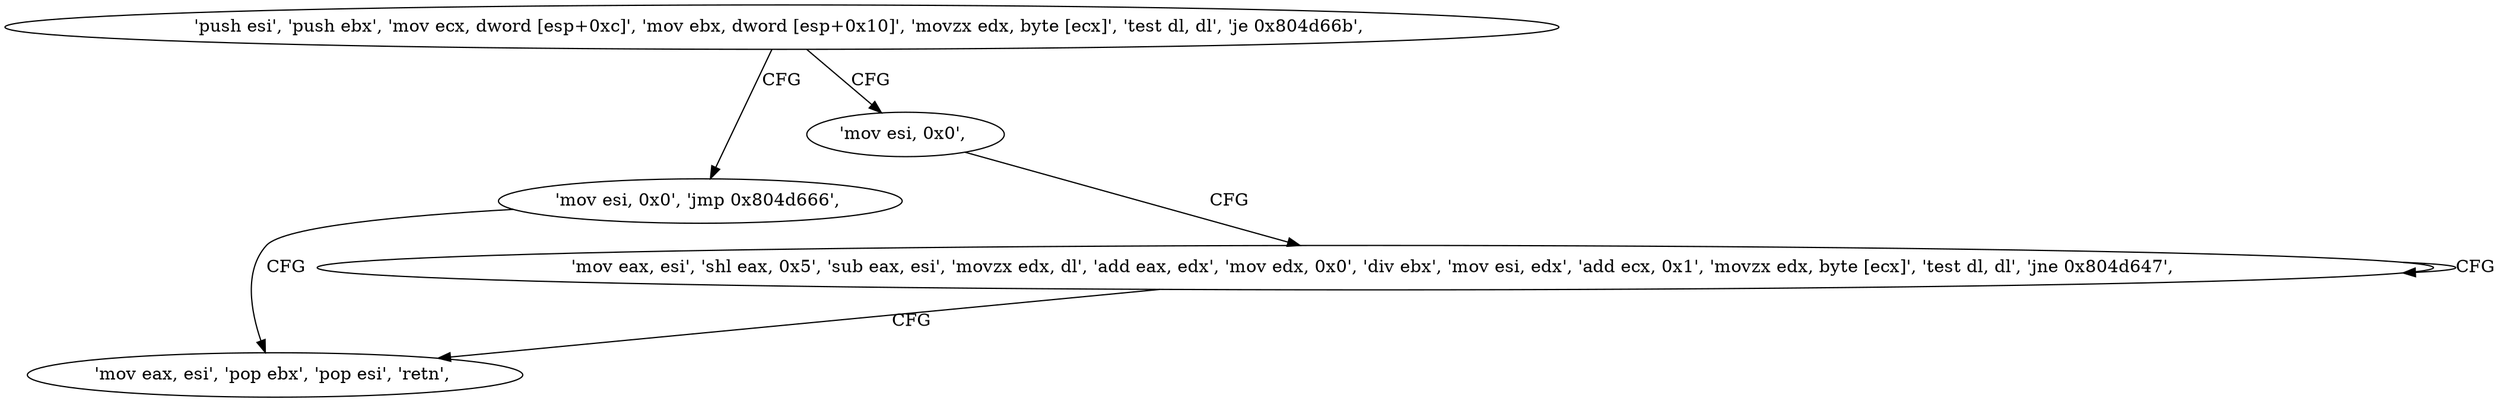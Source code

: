 digraph "func" {
"134534705" [label = "'push esi', 'push ebx', 'mov ecx, dword [esp+0xc]', 'mov ebx, dword [esp+0x10]', 'movzx edx, byte [ecx]', 'test dl, dl', 'je 0x804d66b', " ]
"134534763" [label = "'mov esi, 0x0', 'jmp 0x804d666', " ]
"134534722" [label = "'mov esi, 0x0', " ]
"134534758" [label = "'mov eax, esi', 'pop ebx', 'pop esi', 'retn', " ]
"134534727" [label = "'mov eax, esi', 'shl eax, 0x5', 'sub eax, esi', 'movzx edx, dl', 'add eax, edx', 'mov edx, 0x0', 'div ebx', 'mov esi, edx', 'add ecx, 0x1', 'movzx edx, byte [ecx]', 'test dl, dl', 'jne 0x804d647', " ]
"134534705" -> "134534763" [ label = "CFG" ]
"134534705" -> "134534722" [ label = "CFG" ]
"134534763" -> "134534758" [ label = "CFG" ]
"134534722" -> "134534727" [ label = "CFG" ]
"134534727" -> "134534727" [ label = "CFG" ]
"134534727" -> "134534758" [ label = "CFG" ]
}
